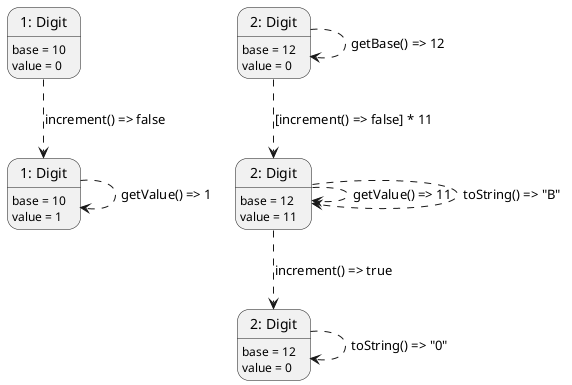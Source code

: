 @startuml Digit

state "1: Digit" as Base10Digit
Base10Digit : base = 10
Base10Digit : value = 0

state "1: Digit" as Base10DigitIncremented
Base10DigitIncremented : base = 10
Base10DigitIncremented : value = 1

Base10Digit -[dashed]-> Base10DigitIncremented : increment() => false
Base10DigitIncremented -[dashed]-> Base10DigitIncremented : getValue() => 1

state "2: Digit" as Base12Digit
Base12Digit : base = 12
Base12Digit : value = 0

state "2: Digit" as Base12DigitIncremented
Base12DigitIncremented : base = 12
Base12DigitIncremented : value = 11

state "2: Digit" as Base12DigitReset
Base12DigitReset : base = 12
Base12DigitReset : value = 0

Base12Digit -[dashed]-> Base12Digit : getBase() => 12
Base12Digit -[dashed]-> Base12DigitIncremented : [increment() => false] * 11

Base12DigitIncremented -[dashed]-> Base12DigitIncremented : getValue() => 11
Base12DigitIncremented -[dashed]-> Base12DigitIncremented : toString() => "B"
Base12DigitIncremented -[dashed]-> Base12DigitReset : increment() => true

Base12DigitReset -[dashed]-> Base12DigitReset : toString() => "0"

@enduml